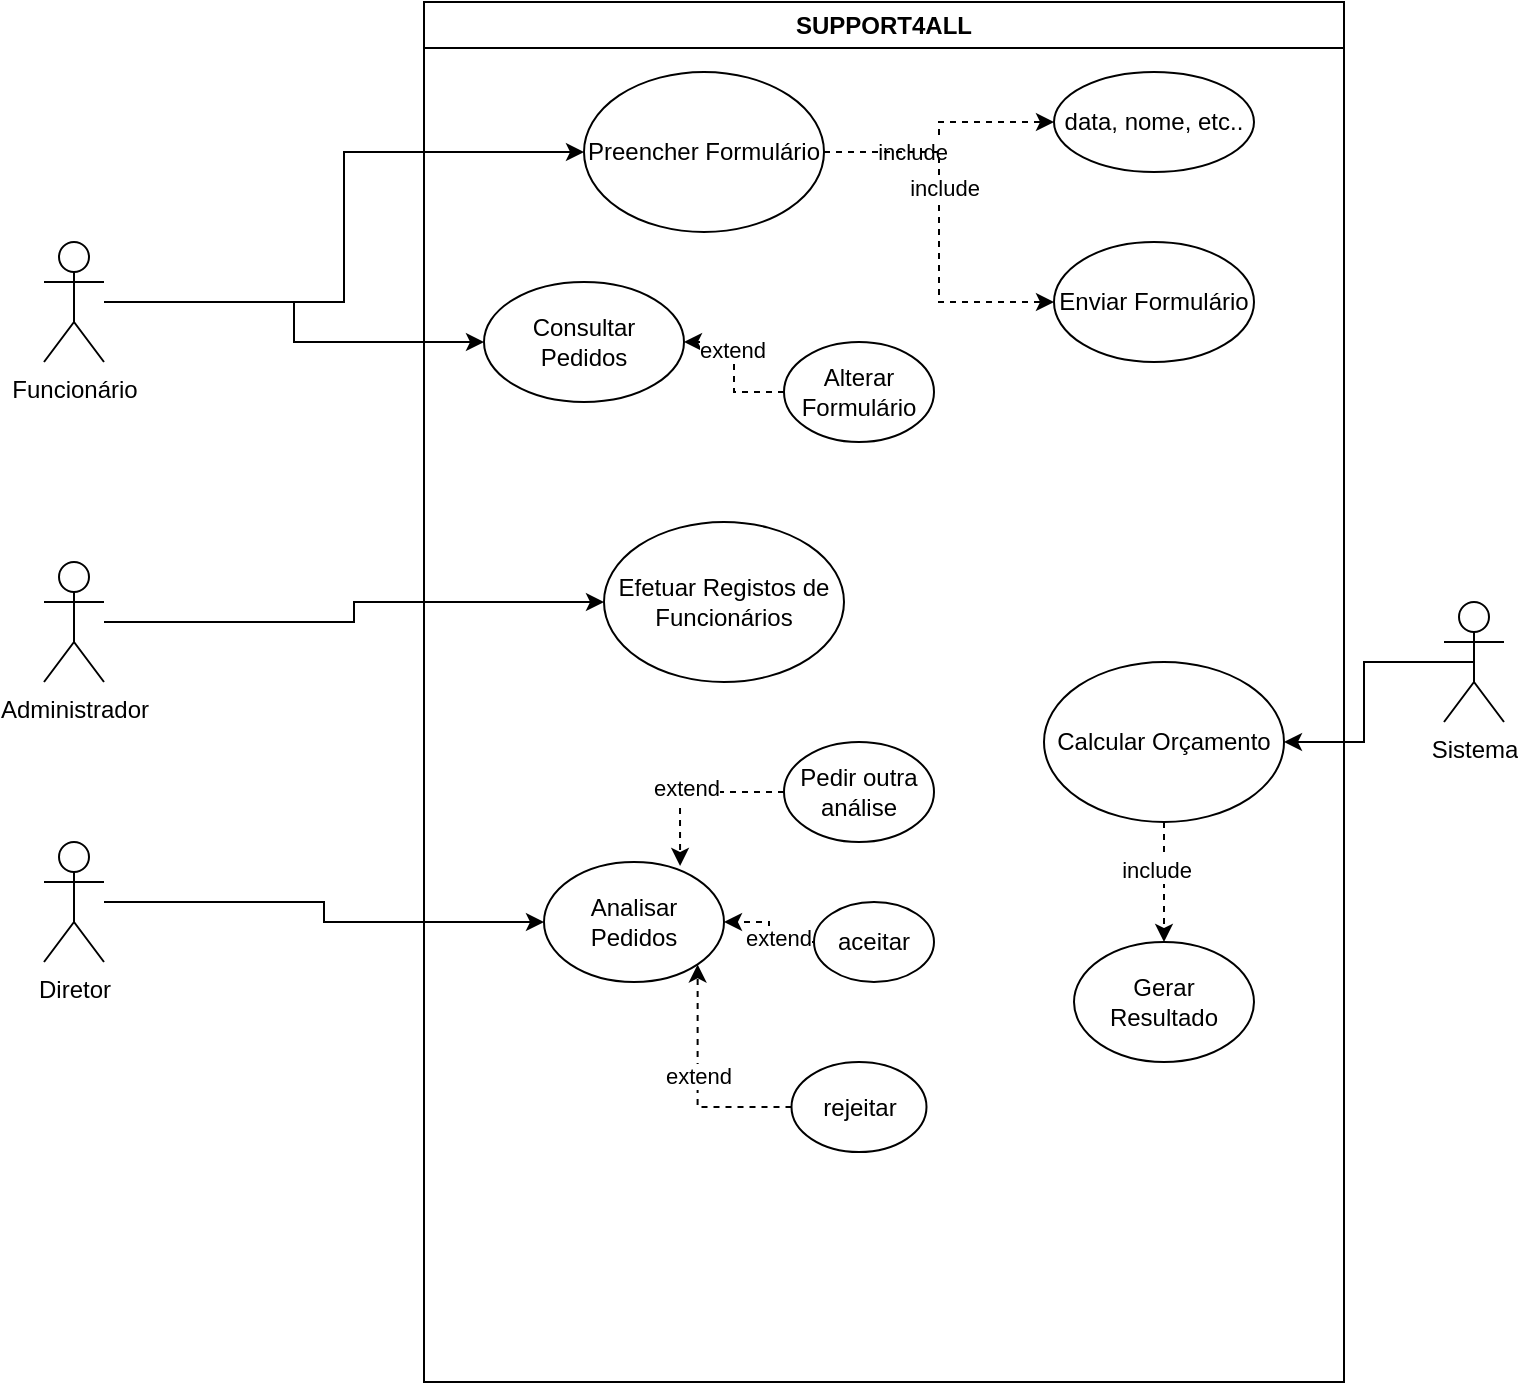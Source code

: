 <mxfile version="22.0.8" type="device">
  <diagram name="Página-1" id="36SD9arZ6QZcWjbEUY-a">
    <mxGraphModel dx="1434" dy="1927" grid="1" gridSize="10" guides="1" tooltips="1" connect="1" arrows="1" fold="1" page="1" pageScale="1" pageWidth="827" pageHeight="1169" math="0" shadow="0">
      <root>
        <mxCell id="0" />
        <mxCell id="1" parent="0" />
        <mxCell id="Ii8Mur5adx8rCtzXH8ee-1" value="SUPPORT4ALL" style="swimlane;whiteSpace=wrap;html=1;" parent="1" vertex="1">
          <mxGeometry x="280" y="-20" width="460" height="690" as="geometry" />
        </mxCell>
        <mxCell id="Ii8Mur5adx8rCtzXH8ee-6" value="Efetuar Registos de Funcionários" style="ellipse;whiteSpace=wrap;html=1;" parent="Ii8Mur5adx8rCtzXH8ee-1" vertex="1">
          <mxGeometry x="90" y="260" width="120" height="80" as="geometry" />
        </mxCell>
        <mxCell id="Ii8Mur5adx8rCtzXH8ee-12" style="edgeStyle=orthogonalEdgeStyle;rounded=0;orthogonalLoop=1;jettySize=auto;html=1;dashed=1;" parent="Ii8Mur5adx8rCtzXH8ee-1" source="Ii8Mur5adx8rCtzXH8ee-8" target="Ii8Mur5adx8rCtzXH8ee-11" edge="1">
          <mxGeometry relative="1" as="geometry" />
        </mxCell>
        <mxCell id="Ii8Mur5adx8rCtzXH8ee-13" value="include" style="edgeLabel;html=1;align=center;verticalAlign=middle;resizable=0;points=[];" parent="Ii8Mur5adx8rCtzXH8ee-12" vertex="1" connectable="0">
          <mxGeometry x="-0.327" relative="1" as="geometry">
            <mxPoint as="offset" />
          </mxGeometry>
        </mxCell>
        <mxCell id="Ii8Mur5adx8rCtzXH8ee-22" style="edgeStyle=orthogonalEdgeStyle;rounded=0;orthogonalLoop=1;jettySize=auto;html=1;entryX=0;entryY=0.5;entryDx=0;entryDy=0;dashed=1;" parent="Ii8Mur5adx8rCtzXH8ee-1" source="Ii8Mur5adx8rCtzXH8ee-8" target="Ii8Mur5adx8rCtzXH8ee-21" edge="1">
          <mxGeometry relative="1" as="geometry" />
        </mxCell>
        <mxCell id="Ii8Mur5adx8rCtzXH8ee-23" value="include" style="edgeLabel;html=1;align=center;verticalAlign=middle;resizable=0;points=[];" parent="Ii8Mur5adx8rCtzXH8ee-22" vertex="1" connectable="0">
          <mxGeometry x="-0.213" y="2" relative="1" as="geometry">
            <mxPoint as="offset" />
          </mxGeometry>
        </mxCell>
        <mxCell id="Ii8Mur5adx8rCtzXH8ee-8" value="Preencher Formulário" style="ellipse;whiteSpace=wrap;html=1;" parent="Ii8Mur5adx8rCtzXH8ee-1" vertex="1">
          <mxGeometry x="80" y="35" width="120" height="80" as="geometry" />
        </mxCell>
        <mxCell id="Ii8Mur5adx8rCtzXH8ee-11" value="data, nome, etc..&lt;br&gt;" style="ellipse;whiteSpace=wrap;html=1;" parent="Ii8Mur5adx8rCtzXH8ee-1" vertex="1">
          <mxGeometry x="315" y="35" width="100" height="50" as="geometry" />
        </mxCell>
        <mxCell id="Ii8Mur5adx8rCtzXH8ee-15" value="Analisar Pedidos" style="ellipse;whiteSpace=wrap;html=1;" parent="Ii8Mur5adx8rCtzXH8ee-1" vertex="1">
          <mxGeometry x="60" y="430" width="90" height="60" as="geometry" />
        </mxCell>
        <mxCell id="Ii8Mur5adx8rCtzXH8ee-29" style="edgeStyle=orthogonalEdgeStyle;rounded=0;orthogonalLoop=1;jettySize=auto;html=1;entryX=0.5;entryY=0;entryDx=0;entryDy=0;dashed=1;" parent="Ii8Mur5adx8rCtzXH8ee-1" source="Ii8Mur5adx8rCtzXH8ee-19" target="Ii8Mur5adx8rCtzXH8ee-28" edge="1">
          <mxGeometry relative="1" as="geometry" />
        </mxCell>
        <mxCell id="Ii8Mur5adx8rCtzXH8ee-30" value="include" style="edgeLabel;html=1;align=center;verticalAlign=middle;resizable=0;points=[];" parent="Ii8Mur5adx8rCtzXH8ee-29" vertex="1" connectable="0">
          <mxGeometry x="-0.2" y="-4" relative="1" as="geometry">
            <mxPoint as="offset" />
          </mxGeometry>
        </mxCell>
        <mxCell id="Ii8Mur5adx8rCtzXH8ee-19" value="Calcular Orçamento" style="ellipse;whiteSpace=wrap;html=1;" parent="Ii8Mur5adx8rCtzXH8ee-1" vertex="1">
          <mxGeometry x="310" y="330" width="120" height="80" as="geometry" />
        </mxCell>
        <mxCell id="Ii8Mur5adx8rCtzXH8ee-21" value="Enviar Formulário" style="ellipse;whiteSpace=wrap;html=1;" parent="Ii8Mur5adx8rCtzXH8ee-1" vertex="1">
          <mxGeometry x="315" y="120" width="100" height="60" as="geometry" />
        </mxCell>
        <mxCell id="Ii8Mur5adx8rCtzXH8ee-28" value="Gerar Resultado" style="ellipse;whiteSpace=wrap;html=1;" parent="Ii8Mur5adx8rCtzXH8ee-1" vertex="1">
          <mxGeometry x="325" y="470" width="90" height="60" as="geometry" />
        </mxCell>
        <mxCell id="Ii8Mur5adx8rCtzXH8ee-33" value="Pedir outra análise" style="ellipse;whiteSpace=wrap;html=1;" parent="Ii8Mur5adx8rCtzXH8ee-1" vertex="1">
          <mxGeometry x="180" y="370" width="75" height="50" as="geometry" />
        </mxCell>
        <mxCell id="Ii8Mur5adx8rCtzXH8ee-38" style="edgeStyle=orthogonalEdgeStyle;rounded=0;orthogonalLoop=1;jettySize=auto;html=1;dashed=1;" parent="Ii8Mur5adx8rCtzXH8ee-1" source="Ii8Mur5adx8rCtzXH8ee-34" target="Ii8Mur5adx8rCtzXH8ee-15" edge="1">
          <mxGeometry relative="1" as="geometry" />
        </mxCell>
        <mxCell id="Ii8Mur5adx8rCtzXH8ee-41" value="extend" style="edgeLabel;html=1;align=center;verticalAlign=middle;resizable=0;points=[];" parent="Ii8Mur5adx8rCtzXH8ee-38" vertex="1" connectable="0">
          <mxGeometry x="-0.345" y="-2" relative="1" as="geometry">
            <mxPoint as="offset" />
          </mxGeometry>
        </mxCell>
        <mxCell id="Ii8Mur5adx8rCtzXH8ee-34" value="aceitar" style="ellipse;whiteSpace=wrap;html=1;" parent="Ii8Mur5adx8rCtzXH8ee-1" vertex="1">
          <mxGeometry x="195" y="450" width="60" height="40" as="geometry" />
        </mxCell>
        <mxCell id="Ii8Mur5adx8rCtzXH8ee-39" style="edgeStyle=orthogonalEdgeStyle;rounded=0;orthogonalLoop=1;jettySize=auto;html=1;entryX=1;entryY=1;entryDx=0;entryDy=0;dashed=1;" parent="Ii8Mur5adx8rCtzXH8ee-1" source="Ii8Mur5adx8rCtzXH8ee-35" target="Ii8Mur5adx8rCtzXH8ee-15" edge="1">
          <mxGeometry relative="1" as="geometry" />
        </mxCell>
        <mxCell id="Ii8Mur5adx8rCtzXH8ee-40" value="extend" style="edgeLabel;html=1;align=center;verticalAlign=middle;resizable=0;points=[];" parent="Ii8Mur5adx8rCtzXH8ee-39" vertex="1" connectable="0">
          <mxGeometry x="0.056" relative="1" as="geometry">
            <mxPoint as="offset" />
          </mxGeometry>
        </mxCell>
        <mxCell id="Ii8Mur5adx8rCtzXH8ee-35" value="rejeitar" style="ellipse;whiteSpace=wrap;html=1;" parent="Ii8Mur5adx8rCtzXH8ee-1" vertex="1">
          <mxGeometry x="183.75" y="530" width="67.5" height="45" as="geometry" />
        </mxCell>
        <mxCell id="Ii8Mur5adx8rCtzXH8ee-36" style="edgeStyle=orthogonalEdgeStyle;rounded=0;orthogonalLoop=1;jettySize=auto;html=1;entryX=0.756;entryY=0.033;entryDx=0;entryDy=0;entryPerimeter=0;dashed=1;" parent="Ii8Mur5adx8rCtzXH8ee-1" source="Ii8Mur5adx8rCtzXH8ee-33" target="Ii8Mur5adx8rCtzXH8ee-15" edge="1">
          <mxGeometry relative="1" as="geometry" />
        </mxCell>
        <mxCell id="Ii8Mur5adx8rCtzXH8ee-37" value="extend" style="edgeLabel;html=1;align=center;verticalAlign=middle;resizable=0;points=[];" parent="Ii8Mur5adx8rCtzXH8ee-36" vertex="1" connectable="0">
          <mxGeometry x="0.101" y="-2" relative="1" as="geometry">
            <mxPoint as="offset" />
          </mxGeometry>
        </mxCell>
        <mxCell id="Ii8Mur5adx8rCtzXH8ee-42" value="Consultar Pedidos" style="ellipse;whiteSpace=wrap;html=1;" parent="Ii8Mur5adx8rCtzXH8ee-1" vertex="1">
          <mxGeometry x="30" y="140" width="100" height="60" as="geometry" />
        </mxCell>
        <mxCell id="Ii8Mur5adx8rCtzXH8ee-46" style="edgeStyle=orthogonalEdgeStyle;rounded=0;orthogonalLoop=1;jettySize=auto;html=1;dashed=1;" parent="Ii8Mur5adx8rCtzXH8ee-1" source="Ii8Mur5adx8rCtzXH8ee-44" target="Ii8Mur5adx8rCtzXH8ee-42" edge="1">
          <mxGeometry relative="1" as="geometry" />
        </mxCell>
        <mxCell id="Ii8Mur5adx8rCtzXH8ee-47" value="extend" style="edgeLabel;html=1;align=center;verticalAlign=middle;resizable=0;points=[];" parent="Ii8Mur5adx8rCtzXH8ee-46" vertex="1" connectable="0">
          <mxGeometry x="0.227" y="1" relative="1" as="geometry">
            <mxPoint as="offset" />
          </mxGeometry>
        </mxCell>
        <mxCell id="Ii8Mur5adx8rCtzXH8ee-44" value="Alterar Formulário" style="ellipse;whiteSpace=wrap;html=1;" parent="Ii8Mur5adx8rCtzXH8ee-1" vertex="1">
          <mxGeometry x="180" y="170" width="75" height="50" as="geometry" />
        </mxCell>
        <mxCell id="Ii8Mur5adx8rCtzXH8ee-9" style="edgeStyle=orthogonalEdgeStyle;rounded=0;orthogonalLoop=1;jettySize=auto;html=1;entryX=0;entryY=0.5;entryDx=0;entryDy=0;" parent="1" source="Ii8Mur5adx8rCtzXH8ee-2" target="Ii8Mur5adx8rCtzXH8ee-6" edge="1">
          <mxGeometry relative="1" as="geometry" />
        </mxCell>
        <mxCell id="Ii8Mur5adx8rCtzXH8ee-2" value="Administrador" style="shape=umlActor;verticalLabelPosition=bottom;verticalAlign=top;html=1;outlineConnect=0;" parent="1" vertex="1">
          <mxGeometry x="90" y="260" width="30" height="60" as="geometry" />
        </mxCell>
        <mxCell id="Ii8Mur5adx8rCtzXH8ee-10" style="edgeStyle=orthogonalEdgeStyle;rounded=0;orthogonalLoop=1;jettySize=auto;html=1;entryX=0;entryY=0.5;entryDx=0;entryDy=0;" parent="1" source="Ii8Mur5adx8rCtzXH8ee-3" target="Ii8Mur5adx8rCtzXH8ee-8" edge="1">
          <mxGeometry relative="1" as="geometry" />
        </mxCell>
        <mxCell id="Ii8Mur5adx8rCtzXH8ee-43" style="edgeStyle=orthogonalEdgeStyle;rounded=0;orthogonalLoop=1;jettySize=auto;html=1;entryX=0;entryY=0.5;entryDx=0;entryDy=0;" parent="1" source="Ii8Mur5adx8rCtzXH8ee-3" target="Ii8Mur5adx8rCtzXH8ee-42" edge="1">
          <mxGeometry relative="1" as="geometry" />
        </mxCell>
        <mxCell id="Ii8Mur5adx8rCtzXH8ee-3" value="Funcionário" style="shape=umlActor;verticalLabelPosition=bottom;verticalAlign=top;html=1;outlineConnect=0;" parent="1" vertex="1">
          <mxGeometry x="90" y="100" width="30" height="60" as="geometry" />
        </mxCell>
        <mxCell id="Ii8Mur5adx8rCtzXH8ee-16" style="edgeStyle=orthogonalEdgeStyle;rounded=0;orthogonalLoop=1;jettySize=auto;html=1;" parent="1" source="Ii8Mur5adx8rCtzXH8ee-4" target="Ii8Mur5adx8rCtzXH8ee-15" edge="1">
          <mxGeometry relative="1" as="geometry" />
        </mxCell>
        <mxCell id="Ii8Mur5adx8rCtzXH8ee-4" value="Diretor" style="shape=umlActor;verticalLabelPosition=bottom;verticalAlign=top;html=1;outlineConnect=0;" parent="1" vertex="1">
          <mxGeometry x="90" y="400" width="30" height="60" as="geometry" />
        </mxCell>
        <mxCell id="Ii8Mur5adx8rCtzXH8ee-20" style="edgeStyle=orthogonalEdgeStyle;rounded=0;orthogonalLoop=1;jettySize=auto;html=1;exitX=0.5;exitY=0.5;exitDx=0;exitDy=0;exitPerimeter=0;entryX=1;entryY=0.5;entryDx=0;entryDy=0;" parent="1" source="Ii8Mur5adx8rCtzXH8ee-17" target="Ii8Mur5adx8rCtzXH8ee-19" edge="1">
          <mxGeometry relative="1" as="geometry" />
        </mxCell>
        <mxCell id="Ii8Mur5adx8rCtzXH8ee-17" value="Sistema" style="shape=umlActor;verticalLabelPosition=bottom;verticalAlign=top;html=1;outlineConnect=0;" parent="1" vertex="1">
          <mxGeometry x="790" y="280" width="30" height="60" as="geometry" />
        </mxCell>
      </root>
    </mxGraphModel>
  </diagram>
</mxfile>
